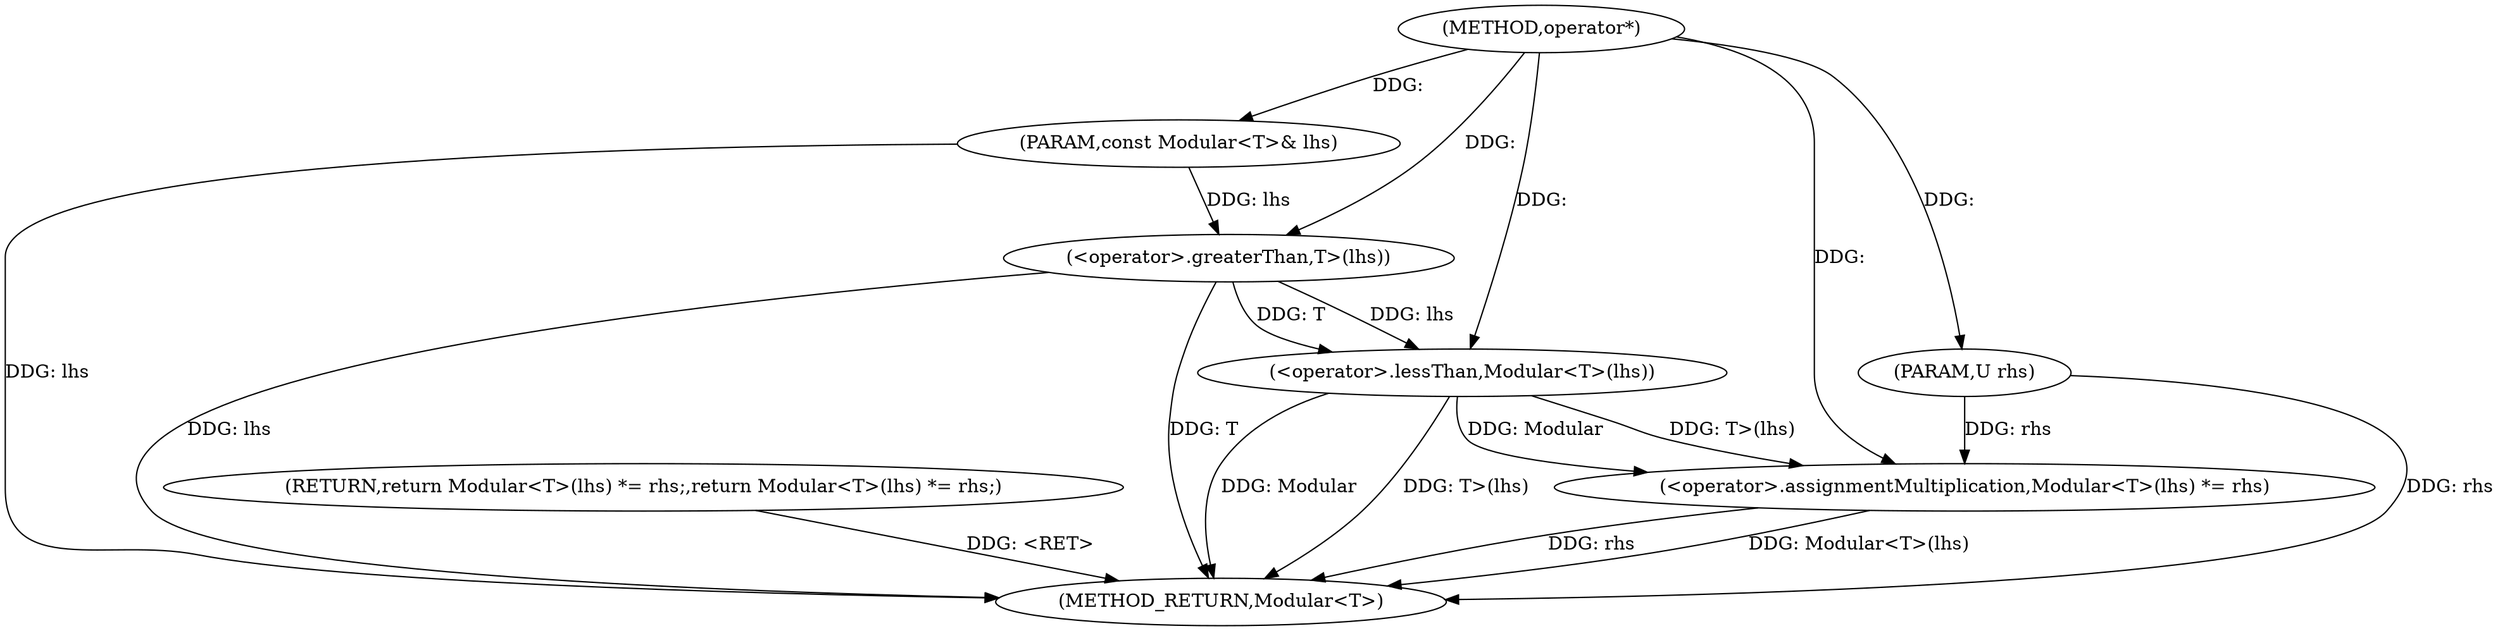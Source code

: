 digraph "operator*" {  
"1000880" [label = "(METHOD,operator*)" ]
"1000892" [label = "(METHOD_RETURN,Modular<T>)" ]
"1000881" [label = "(PARAM,const Modular<T>& lhs)" ]
"1000882" [label = "(PARAM,U rhs)" ]
"1000884" [label = "(RETURN,return Modular<T>(lhs) *= rhs;,return Modular<T>(lhs) *= rhs;)" ]
"1000885" [label = "(<operator>.assignmentMultiplication,Modular<T>(lhs) *= rhs)" ]
"1000886" [label = "(<operator>.lessThan,Modular<T>(lhs))" ]
"1000888" [label = "(<operator>.greaterThan,T>(lhs))" ]
  "1000884" -> "1000892"  [ label = "DDG: <RET>"] 
  "1000881" -> "1000892"  [ label = "DDG: lhs"] 
  "1000882" -> "1000892"  [ label = "DDG: rhs"] 
  "1000888" -> "1000892"  [ label = "DDG: lhs"] 
  "1000886" -> "1000892"  [ label = "DDG: T>(lhs)"] 
  "1000885" -> "1000892"  [ label = "DDG: Modular<T>(lhs)"] 
  "1000885" -> "1000892"  [ label = "DDG: rhs"] 
  "1000888" -> "1000892"  [ label = "DDG: T"] 
  "1000886" -> "1000892"  [ label = "DDG: Modular"] 
  "1000880" -> "1000881"  [ label = "DDG: "] 
  "1000880" -> "1000882"  [ label = "DDG: "] 
  "1000882" -> "1000885"  [ label = "DDG: rhs"] 
  "1000880" -> "1000885"  [ label = "DDG: "] 
  "1000886" -> "1000885"  [ label = "DDG: T>(lhs)"] 
  "1000886" -> "1000885"  [ label = "DDG: Modular"] 
  "1000880" -> "1000886"  [ label = "DDG: "] 
  "1000888" -> "1000886"  [ label = "DDG: lhs"] 
  "1000888" -> "1000886"  [ label = "DDG: T"] 
  "1000880" -> "1000888"  [ label = "DDG: "] 
  "1000881" -> "1000888"  [ label = "DDG: lhs"] 
}
